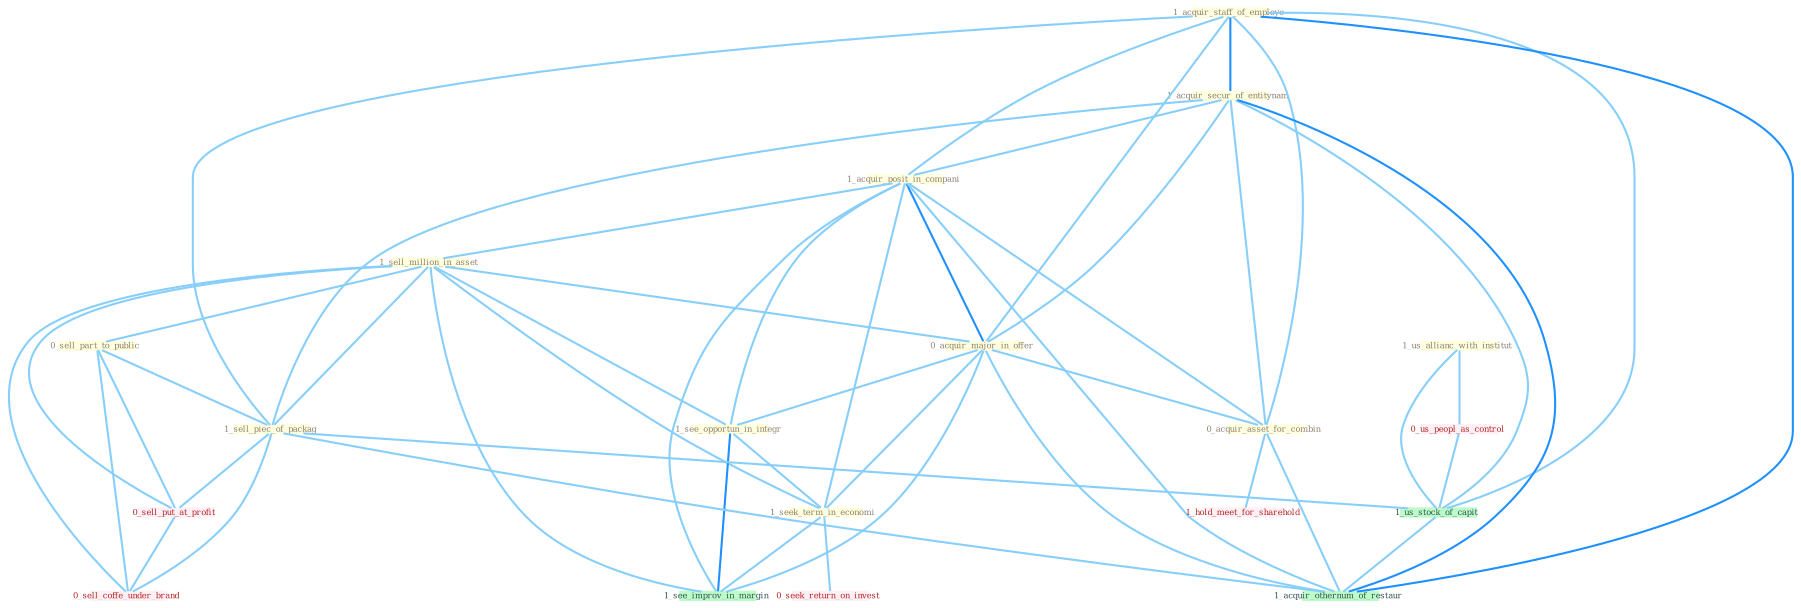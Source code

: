 Graph G{ 
    node
    [shape=polygon,style=filled,width=.5,height=.06,color="#BDFCC9",fixedsize=true,fontsize=4,
    fontcolor="#2f4f4f"];
    {node
    [color="#ffffe0", fontcolor="#8b7d6b"] "1_acquir_staff_of_employe " "1_acquir_secur_of_entitynam " "1_acquir_posit_in_compani " "1_sell_million_in_asset " "0_sell_part_to_public " "0_acquir_major_in_offer " "1_see_opportun_in_integr " "0_acquir_asset_for_combin " "1_us_allianc_with_institut " "1_sell_piec_of_packag " "1_seek_term_in_economi "}
{node [color="#fff0f5", fontcolor="#b22222"] "0_us_peopl_as_control " "0_sell_put_at_profit " "0_seek_return_on_invest " "0_sell_coffe_under_brand " "1_hold_meet_for_sharehold "}
edge [color="#B0E2FF"];

	"1_acquir_staff_of_employe " -- "1_acquir_secur_of_entitynam " [w="2", color="#1e90ff" , len=0.8];
	"1_acquir_staff_of_employe " -- "1_acquir_posit_in_compani " [w="1", color="#87cefa" ];
	"1_acquir_staff_of_employe " -- "0_acquir_major_in_offer " [w="1", color="#87cefa" ];
	"1_acquir_staff_of_employe " -- "0_acquir_asset_for_combin " [w="1", color="#87cefa" ];
	"1_acquir_staff_of_employe " -- "1_sell_piec_of_packag " [w="1", color="#87cefa" ];
	"1_acquir_staff_of_employe " -- "1_us_stock_of_capit " [w="1", color="#87cefa" ];
	"1_acquir_staff_of_employe " -- "1_acquir_othernum_of_restaur " [w="2", color="#1e90ff" , len=0.8];
	"1_acquir_secur_of_entitynam " -- "1_acquir_posit_in_compani " [w="1", color="#87cefa" ];
	"1_acquir_secur_of_entitynam " -- "0_acquir_major_in_offer " [w="1", color="#87cefa" ];
	"1_acquir_secur_of_entitynam " -- "0_acquir_asset_for_combin " [w="1", color="#87cefa" ];
	"1_acquir_secur_of_entitynam " -- "1_sell_piec_of_packag " [w="1", color="#87cefa" ];
	"1_acquir_secur_of_entitynam " -- "1_us_stock_of_capit " [w="1", color="#87cefa" ];
	"1_acquir_secur_of_entitynam " -- "1_acquir_othernum_of_restaur " [w="2", color="#1e90ff" , len=0.8];
	"1_acquir_posit_in_compani " -- "1_sell_million_in_asset " [w="1", color="#87cefa" ];
	"1_acquir_posit_in_compani " -- "0_acquir_major_in_offer " [w="2", color="#1e90ff" , len=0.8];
	"1_acquir_posit_in_compani " -- "1_see_opportun_in_integr " [w="1", color="#87cefa" ];
	"1_acquir_posit_in_compani " -- "0_acquir_asset_for_combin " [w="1", color="#87cefa" ];
	"1_acquir_posit_in_compani " -- "1_seek_term_in_economi " [w="1", color="#87cefa" ];
	"1_acquir_posit_in_compani " -- "1_see_improv_in_margin " [w="1", color="#87cefa" ];
	"1_acquir_posit_in_compani " -- "1_acquir_othernum_of_restaur " [w="1", color="#87cefa" ];
	"1_sell_million_in_asset " -- "0_sell_part_to_public " [w="1", color="#87cefa" ];
	"1_sell_million_in_asset " -- "0_acquir_major_in_offer " [w="1", color="#87cefa" ];
	"1_sell_million_in_asset " -- "1_see_opportun_in_integr " [w="1", color="#87cefa" ];
	"1_sell_million_in_asset " -- "1_sell_piec_of_packag " [w="1", color="#87cefa" ];
	"1_sell_million_in_asset " -- "1_seek_term_in_economi " [w="1", color="#87cefa" ];
	"1_sell_million_in_asset " -- "0_sell_put_at_profit " [w="1", color="#87cefa" ];
	"1_sell_million_in_asset " -- "1_see_improv_in_margin " [w="1", color="#87cefa" ];
	"1_sell_million_in_asset " -- "0_sell_coffe_under_brand " [w="1", color="#87cefa" ];
	"0_sell_part_to_public " -- "1_sell_piec_of_packag " [w="1", color="#87cefa" ];
	"0_sell_part_to_public " -- "0_sell_put_at_profit " [w="1", color="#87cefa" ];
	"0_sell_part_to_public " -- "0_sell_coffe_under_brand " [w="1", color="#87cefa" ];
	"0_acquir_major_in_offer " -- "1_see_opportun_in_integr " [w="1", color="#87cefa" ];
	"0_acquir_major_in_offer " -- "0_acquir_asset_for_combin " [w="1", color="#87cefa" ];
	"0_acquir_major_in_offer " -- "1_seek_term_in_economi " [w="1", color="#87cefa" ];
	"0_acquir_major_in_offer " -- "1_see_improv_in_margin " [w="1", color="#87cefa" ];
	"0_acquir_major_in_offer " -- "1_acquir_othernum_of_restaur " [w="1", color="#87cefa" ];
	"1_see_opportun_in_integr " -- "1_seek_term_in_economi " [w="1", color="#87cefa" ];
	"1_see_opportun_in_integr " -- "1_see_improv_in_margin " [w="2", color="#1e90ff" , len=0.8];
	"0_acquir_asset_for_combin " -- "1_hold_meet_for_sharehold " [w="1", color="#87cefa" ];
	"0_acquir_asset_for_combin " -- "1_acquir_othernum_of_restaur " [w="1", color="#87cefa" ];
	"1_us_allianc_with_institut " -- "0_us_peopl_as_control " [w="1", color="#87cefa" ];
	"1_us_allianc_with_institut " -- "1_us_stock_of_capit " [w="1", color="#87cefa" ];
	"1_sell_piec_of_packag " -- "0_sell_put_at_profit " [w="1", color="#87cefa" ];
	"1_sell_piec_of_packag " -- "1_us_stock_of_capit " [w="1", color="#87cefa" ];
	"1_sell_piec_of_packag " -- "0_sell_coffe_under_brand " [w="1", color="#87cefa" ];
	"1_sell_piec_of_packag " -- "1_acquir_othernum_of_restaur " [w="1", color="#87cefa" ];
	"1_seek_term_in_economi " -- "0_seek_return_on_invest " [w="1", color="#87cefa" ];
	"1_seek_term_in_economi " -- "1_see_improv_in_margin " [w="1", color="#87cefa" ];
	"0_us_peopl_as_control " -- "1_us_stock_of_capit " [w="1", color="#87cefa" ];
	"0_sell_put_at_profit " -- "0_sell_coffe_under_brand " [w="1", color="#87cefa" ];
	"1_us_stock_of_capit " -- "1_acquir_othernum_of_restaur " [w="1", color="#87cefa" ];
}